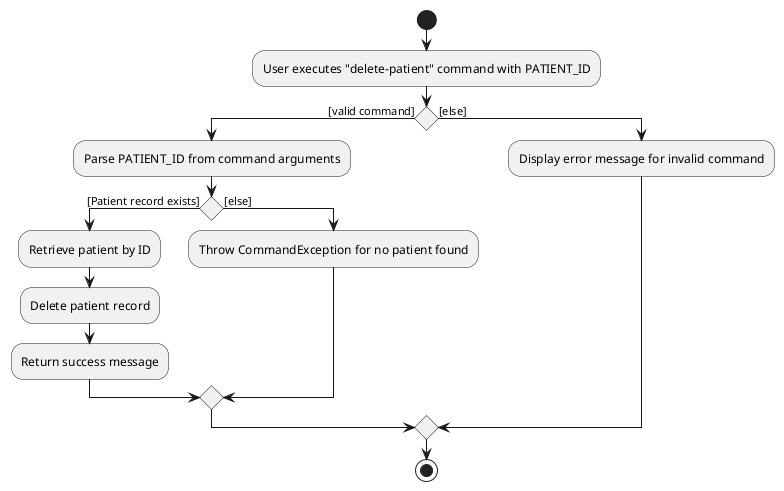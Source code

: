 @startuml
start
:User executes "delete-patient" command with PATIENT_ID;

if () then ([valid command])
  :Parse PATIENT_ID from command arguments;

if () then ([Patient record exists])
  :Retrieve patient by ID;
  :Delete patient record;
  :Return success message;
else ([else])
  :Throw CommandException for no patient found;
endif

else ([else])
    :Display error message for invalid command;
endif

stop
@enduml




